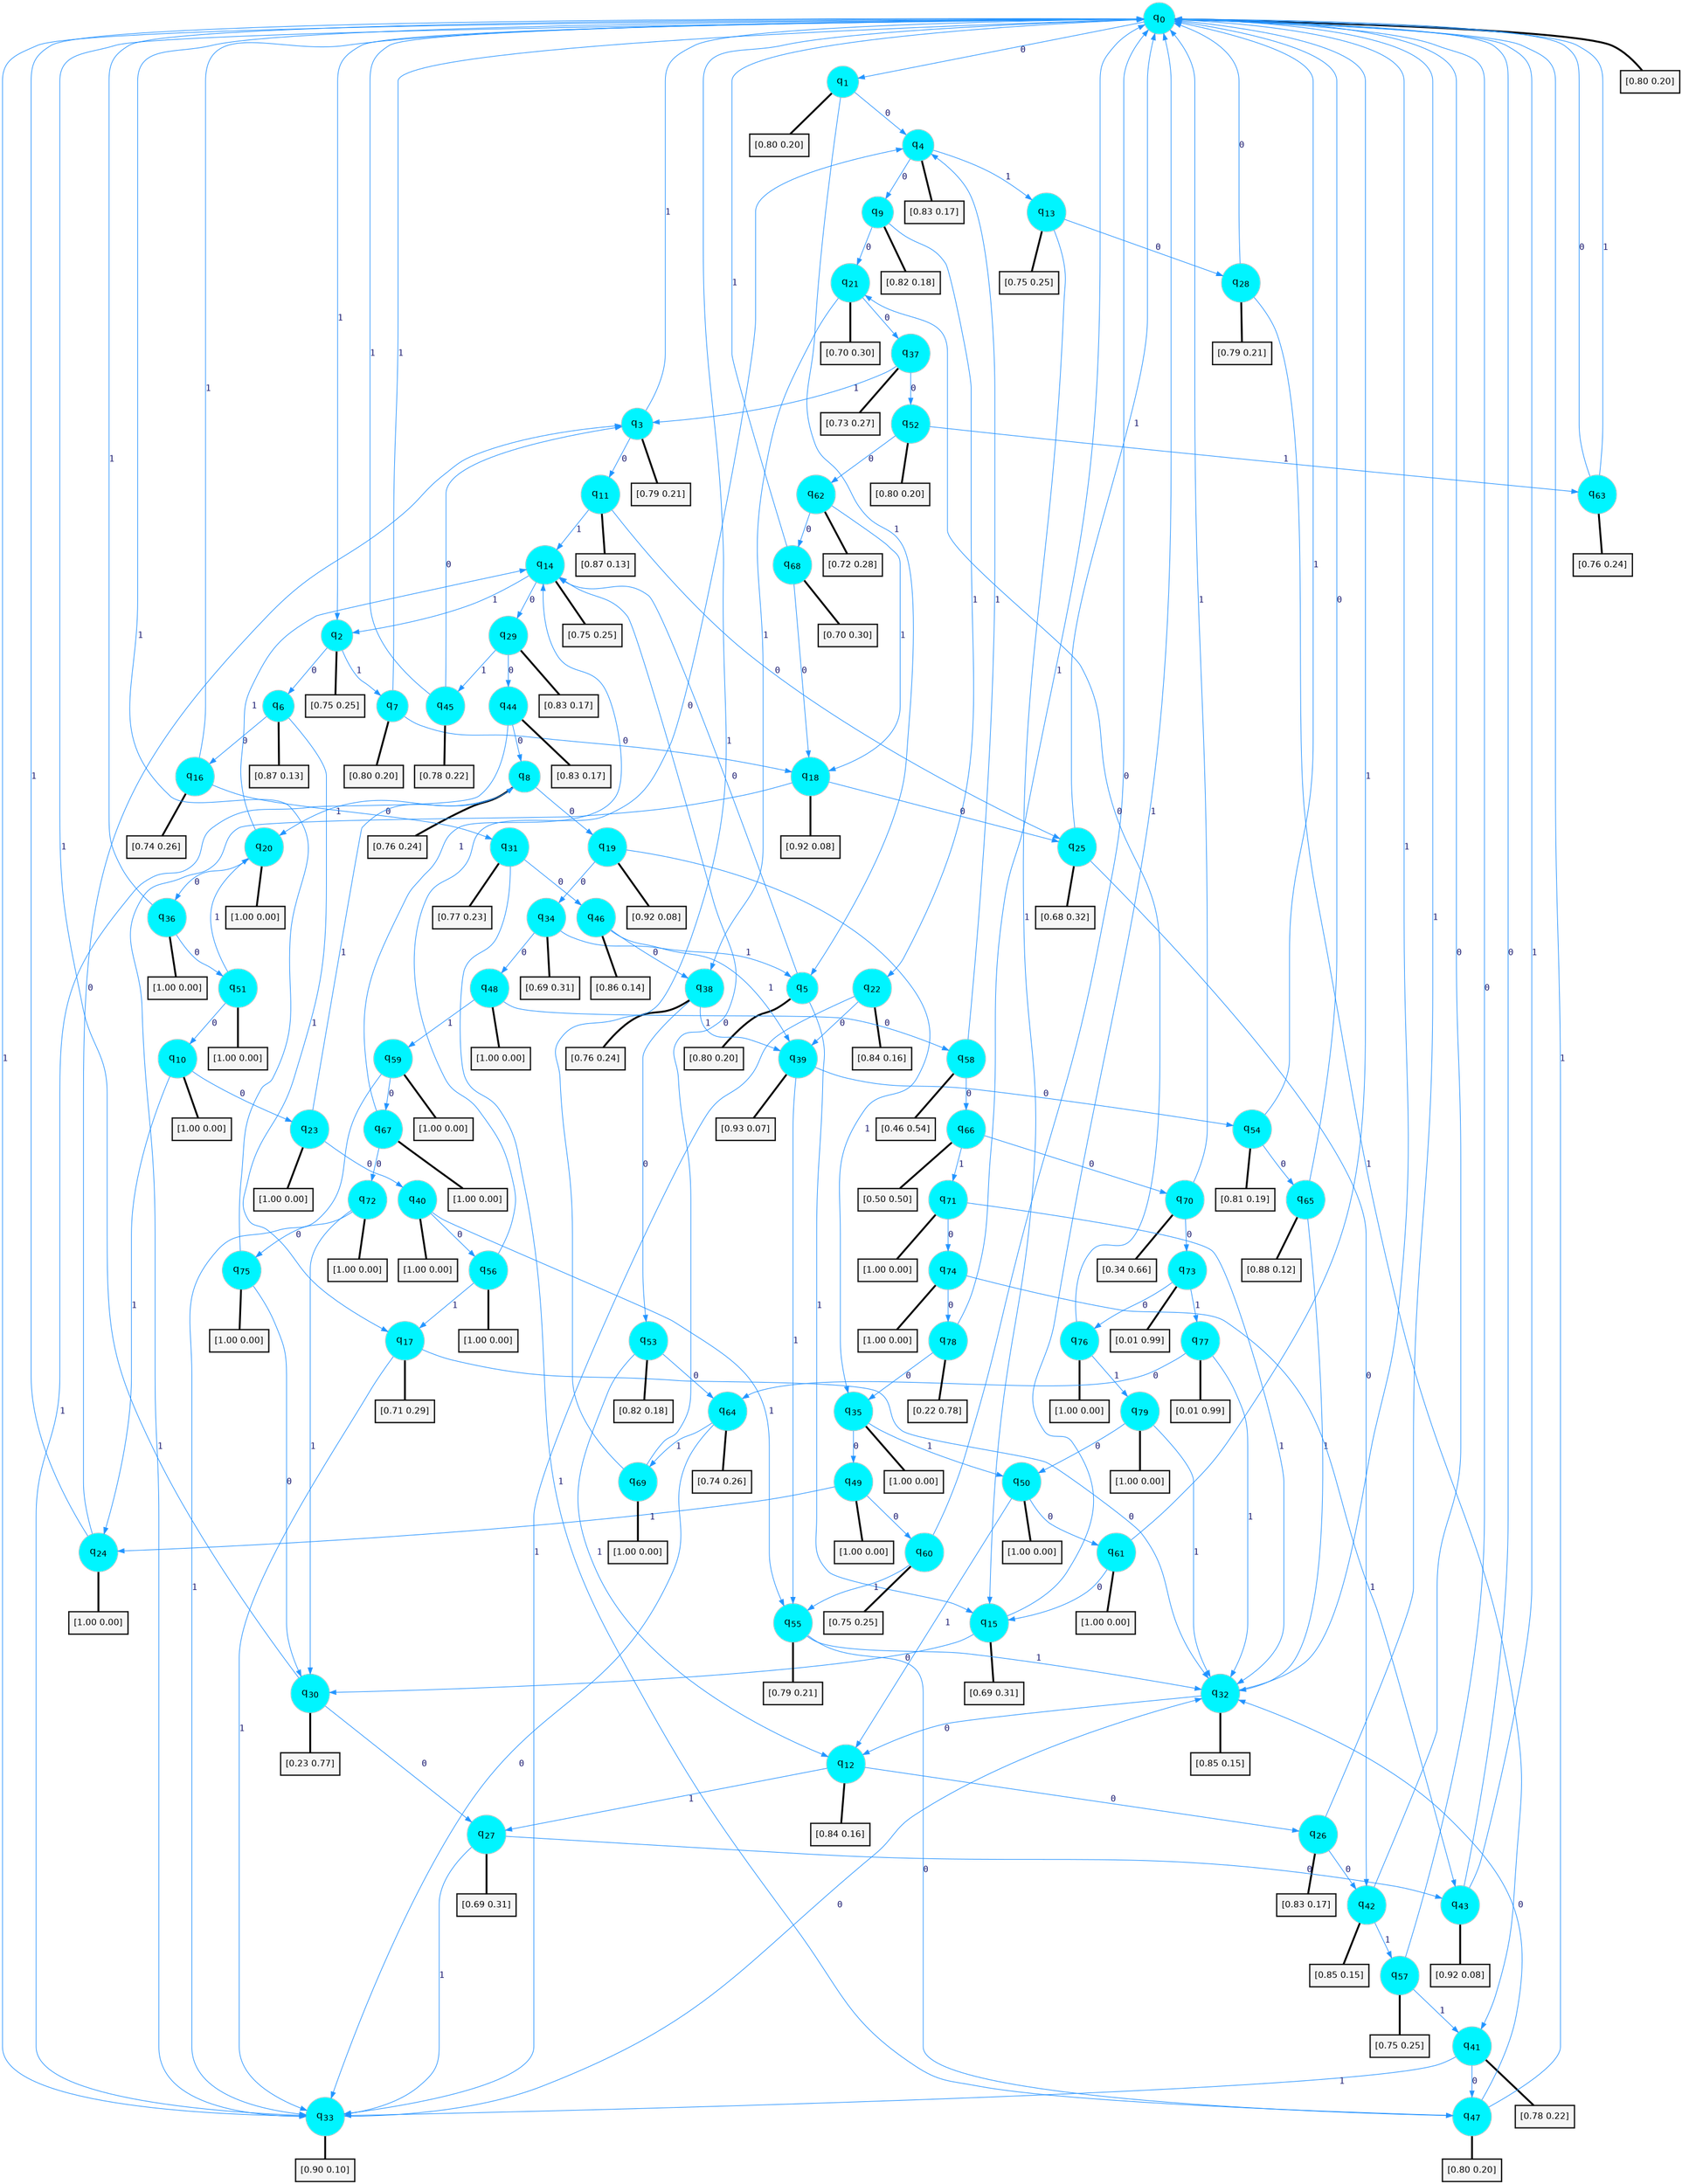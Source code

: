 digraph G {
graph [
bgcolor=transparent, dpi=300, rankdir=TD, size="40,25"];
node [
color=gray, fillcolor=turquoise1, fontcolor=black, fontname=Helvetica, fontsize=16, fontweight=bold, shape=circle, style=filled];
edge [
arrowsize=1, color=dodgerblue1, fontcolor=midnightblue, fontname=courier, fontweight=bold, penwidth=1, style=solid, weight=20];
0[label=<q<SUB>0</SUB>>];
1[label=<q<SUB>1</SUB>>];
2[label=<q<SUB>2</SUB>>];
3[label=<q<SUB>3</SUB>>];
4[label=<q<SUB>4</SUB>>];
5[label=<q<SUB>5</SUB>>];
6[label=<q<SUB>6</SUB>>];
7[label=<q<SUB>7</SUB>>];
8[label=<q<SUB>8</SUB>>];
9[label=<q<SUB>9</SUB>>];
10[label=<q<SUB>10</SUB>>];
11[label=<q<SUB>11</SUB>>];
12[label=<q<SUB>12</SUB>>];
13[label=<q<SUB>13</SUB>>];
14[label=<q<SUB>14</SUB>>];
15[label=<q<SUB>15</SUB>>];
16[label=<q<SUB>16</SUB>>];
17[label=<q<SUB>17</SUB>>];
18[label=<q<SUB>18</SUB>>];
19[label=<q<SUB>19</SUB>>];
20[label=<q<SUB>20</SUB>>];
21[label=<q<SUB>21</SUB>>];
22[label=<q<SUB>22</SUB>>];
23[label=<q<SUB>23</SUB>>];
24[label=<q<SUB>24</SUB>>];
25[label=<q<SUB>25</SUB>>];
26[label=<q<SUB>26</SUB>>];
27[label=<q<SUB>27</SUB>>];
28[label=<q<SUB>28</SUB>>];
29[label=<q<SUB>29</SUB>>];
30[label=<q<SUB>30</SUB>>];
31[label=<q<SUB>31</SUB>>];
32[label=<q<SUB>32</SUB>>];
33[label=<q<SUB>33</SUB>>];
34[label=<q<SUB>34</SUB>>];
35[label=<q<SUB>35</SUB>>];
36[label=<q<SUB>36</SUB>>];
37[label=<q<SUB>37</SUB>>];
38[label=<q<SUB>38</SUB>>];
39[label=<q<SUB>39</SUB>>];
40[label=<q<SUB>40</SUB>>];
41[label=<q<SUB>41</SUB>>];
42[label=<q<SUB>42</SUB>>];
43[label=<q<SUB>43</SUB>>];
44[label=<q<SUB>44</SUB>>];
45[label=<q<SUB>45</SUB>>];
46[label=<q<SUB>46</SUB>>];
47[label=<q<SUB>47</SUB>>];
48[label=<q<SUB>48</SUB>>];
49[label=<q<SUB>49</SUB>>];
50[label=<q<SUB>50</SUB>>];
51[label=<q<SUB>51</SUB>>];
52[label=<q<SUB>52</SUB>>];
53[label=<q<SUB>53</SUB>>];
54[label=<q<SUB>54</SUB>>];
55[label=<q<SUB>55</SUB>>];
56[label=<q<SUB>56</SUB>>];
57[label=<q<SUB>57</SUB>>];
58[label=<q<SUB>58</SUB>>];
59[label=<q<SUB>59</SUB>>];
60[label=<q<SUB>60</SUB>>];
61[label=<q<SUB>61</SUB>>];
62[label=<q<SUB>62</SUB>>];
63[label=<q<SUB>63</SUB>>];
64[label=<q<SUB>64</SUB>>];
65[label=<q<SUB>65</SUB>>];
66[label=<q<SUB>66</SUB>>];
67[label=<q<SUB>67</SUB>>];
68[label=<q<SUB>68</SUB>>];
69[label=<q<SUB>69</SUB>>];
70[label=<q<SUB>70</SUB>>];
71[label=<q<SUB>71</SUB>>];
72[label=<q<SUB>72</SUB>>];
73[label=<q<SUB>73</SUB>>];
74[label=<q<SUB>74</SUB>>];
75[label=<q<SUB>75</SUB>>];
76[label=<q<SUB>76</SUB>>];
77[label=<q<SUB>77</SUB>>];
78[label=<q<SUB>78</SUB>>];
79[label=<q<SUB>79</SUB>>];
80[label="[0.80 0.20]", shape=box,fontcolor=black, fontname=Helvetica, fontsize=14, penwidth=2, fillcolor=whitesmoke,color=black];
81[label="[0.80 0.20]", shape=box,fontcolor=black, fontname=Helvetica, fontsize=14, penwidth=2, fillcolor=whitesmoke,color=black];
82[label="[0.75 0.25]", shape=box,fontcolor=black, fontname=Helvetica, fontsize=14, penwidth=2, fillcolor=whitesmoke,color=black];
83[label="[0.79 0.21]", shape=box,fontcolor=black, fontname=Helvetica, fontsize=14, penwidth=2, fillcolor=whitesmoke,color=black];
84[label="[0.83 0.17]", shape=box,fontcolor=black, fontname=Helvetica, fontsize=14, penwidth=2, fillcolor=whitesmoke,color=black];
85[label="[0.80 0.20]", shape=box,fontcolor=black, fontname=Helvetica, fontsize=14, penwidth=2, fillcolor=whitesmoke,color=black];
86[label="[0.87 0.13]", shape=box,fontcolor=black, fontname=Helvetica, fontsize=14, penwidth=2, fillcolor=whitesmoke,color=black];
87[label="[0.80 0.20]", shape=box,fontcolor=black, fontname=Helvetica, fontsize=14, penwidth=2, fillcolor=whitesmoke,color=black];
88[label="[0.76 0.24]", shape=box,fontcolor=black, fontname=Helvetica, fontsize=14, penwidth=2, fillcolor=whitesmoke,color=black];
89[label="[0.82 0.18]", shape=box,fontcolor=black, fontname=Helvetica, fontsize=14, penwidth=2, fillcolor=whitesmoke,color=black];
90[label="[1.00 0.00]", shape=box,fontcolor=black, fontname=Helvetica, fontsize=14, penwidth=2, fillcolor=whitesmoke,color=black];
91[label="[0.87 0.13]", shape=box,fontcolor=black, fontname=Helvetica, fontsize=14, penwidth=2, fillcolor=whitesmoke,color=black];
92[label="[0.84 0.16]", shape=box,fontcolor=black, fontname=Helvetica, fontsize=14, penwidth=2, fillcolor=whitesmoke,color=black];
93[label="[0.75 0.25]", shape=box,fontcolor=black, fontname=Helvetica, fontsize=14, penwidth=2, fillcolor=whitesmoke,color=black];
94[label="[0.75 0.25]", shape=box,fontcolor=black, fontname=Helvetica, fontsize=14, penwidth=2, fillcolor=whitesmoke,color=black];
95[label="[0.69 0.31]", shape=box,fontcolor=black, fontname=Helvetica, fontsize=14, penwidth=2, fillcolor=whitesmoke,color=black];
96[label="[0.74 0.26]", shape=box,fontcolor=black, fontname=Helvetica, fontsize=14, penwidth=2, fillcolor=whitesmoke,color=black];
97[label="[0.71 0.29]", shape=box,fontcolor=black, fontname=Helvetica, fontsize=14, penwidth=2, fillcolor=whitesmoke,color=black];
98[label="[0.92 0.08]", shape=box,fontcolor=black, fontname=Helvetica, fontsize=14, penwidth=2, fillcolor=whitesmoke,color=black];
99[label="[0.92 0.08]", shape=box,fontcolor=black, fontname=Helvetica, fontsize=14, penwidth=2, fillcolor=whitesmoke,color=black];
100[label="[1.00 0.00]", shape=box,fontcolor=black, fontname=Helvetica, fontsize=14, penwidth=2, fillcolor=whitesmoke,color=black];
101[label="[0.70 0.30]", shape=box,fontcolor=black, fontname=Helvetica, fontsize=14, penwidth=2, fillcolor=whitesmoke,color=black];
102[label="[0.84 0.16]", shape=box,fontcolor=black, fontname=Helvetica, fontsize=14, penwidth=2, fillcolor=whitesmoke,color=black];
103[label="[1.00 0.00]", shape=box,fontcolor=black, fontname=Helvetica, fontsize=14, penwidth=2, fillcolor=whitesmoke,color=black];
104[label="[1.00 0.00]", shape=box,fontcolor=black, fontname=Helvetica, fontsize=14, penwidth=2, fillcolor=whitesmoke,color=black];
105[label="[0.68 0.32]", shape=box,fontcolor=black, fontname=Helvetica, fontsize=14, penwidth=2, fillcolor=whitesmoke,color=black];
106[label="[0.83 0.17]", shape=box,fontcolor=black, fontname=Helvetica, fontsize=14, penwidth=2, fillcolor=whitesmoke,color=black];
107[label="[0.69 0.31]", shape=box,fontcolor=black, fontname=Helvetica, fontsize=14, penwidth=2, fillcolor=whitesmoke,color=black];
108[label="[0.79 0.21]", shape=box,fontcolor=black, fontname=Helvetica, fontsize=14, penwidth=2, fillcolor=whitesmoke,color=black];
109[label="[0.83 0.17]", shape=box,fontcolor=black, fontname=Helvetica, fontsize=14, penwidth=2, fillcolor=whitesmoke,color=black];
110[label="[0.23 0.77]", shape=box,fontcolor=black, fontname=Helvetica, fontsize=14, penwidth=2, fillcolor=whitesmoke,color=black];
111[label="[0.77 0.23]", shape=box,fontcolor=black, fontname=Helvetica, fontsize=14, penwidth=2, fillcolor=whitesmoke,color=black];
112[label="[0.85 0.15]", shape=box,fontcolor=black, fontname=Helvetica, fontsize=14, penwidth=2, fillcolor=whitesmoke,color=black];
113[label="[0.90 0.10]", shape=box,fontcolor=black, fontname=Helvetica, fontsize=14, penwidth=2, fillcolor=whitesmoke,color=black];
114[label="[0.69 0.31]", shape=box,fontcolor=black, fontname=Helvetica, fontsize=14, penwidth=2, fillcolor=whitesmoke,color=black];
115[label="[1.00 0.00]", shape=box,fontcolor=black, fontname=Helvetica, fontsize=14, penwidth=2, fillcolor=whitesmoke,color=black];
116[label="[1.00 0.00]", shape=box,fontcolor=black, fontname=Helvetica, fontsize=14, penwidth=2, fillcolor=whitesmoke,color=black];
117[label="[0.73 0.27]", shape=box,fontcolor=black, fontname=Helvetica, fontsize=14, penwidth=2, fillcolor=whitesmoke,color=black];
118[label="[0.76 0.24]", shape=box,fontcolor=black, fontname=Helvetica, fontsize=14, penwidth=2, fillcolor=whitesmoke,color=black];
119[label="[0.93 0.07]", shape=box,fontcolor=black, fontname=Helvetica, fontsize=14, penwidth=2, fillcolor=whitesmoke,color=black];
120[label="[1.00 0.00]", shape=box,fontcolor=black, fontname=Helvetica, fontsize=14, penwidth=2, fillcolor=whitesmoke,color=black];
121[label="[0.78 0.22]", shape=box,fontcolor=black, fontname=Helvetica, fontsize=14, penwidth=2, fillcolor=whitesmoke,color=black];
122[label="[0.85 0.15]", shape=box,fontcolor=black, fontname=Helvetica, fontsize=14, penwidth=2, fillcolor=whitesmoke,color=black];
123[label="[0.92 0.08]", shape=box,fontcolor=black, fontname=Helvetica, fontsize=14, penwidth=2, fillcolor=whitesmoke,color=black];
124[label="[0.83 0.17]", shape=box,fontcolor=black, fontname=Helvetica, fontsize=14, penwidth=2, fillcolor=whitesmoke,color=black];
125[label="[0.78 0.22]", shape=box,fontcolor=black, fontname=Helvetica, fontsize=14, penwidth=2, fillcolor=whitesmoke,color=black];
126[label="[0.86 0.14]", shape=box,fontcolor=black, fontname=Helvetica, fontsize=14, penwidth=2, fillcolor=whitesmoke,color=black];
127[label="[0.80 0.20]", shape=box,fontcolor=black, fontname=Helvetica, fontsize=14, penwidth=2, fillcolor=whitesmoke,color=black];
128[label="[1.00 0.00]", shape=box,fontcolor=black, fontname=Helvetica, fontsize=14, penwidth=2, fillcolor=whitesmoke,color=black];
129[label="[1.00 0.00]", shape=box,fontcolor=black, fontname=Helvetica, fontsize=14, penwidth=2, fillcolor=whitesmoke,color=black];
130[label="[1.00 0.00]", shape=box,fontcolor=black, fontname=Helvetica, fontsize=14, penwidth=2, fillcolor=whitesmoke,color=black];
131[label="[1.00 0.00]", shape=box,fontcolor=black, fontname=Helvetica, fontsize=14, penwidth=2, fillcolor=whitesmoke,color=black];
132[label="[0.80 0.20]", shape=box,fontcolor=black, fontname=Helvetica, fontsize=14, penwidth=2, fillcolor=whitesmoke,color=black];
133[label="[0.82 0.18]", shape=box,fontcolor=black, fontname=Helvetica, fontsize=14, penwidth=2, fillcolor=whitesmoke,color=black];
134[label="[0.81 0.19]", shape=box,fontcolor=black, fontname=Helvetica, fontsize=14, penwidth=2, fillcolor=whitesmoke,color=black];
135[label="[0.79 0.21]", shape=box,fontcolor=black, fontname=Helvetica, fontsize=14, penwidth=2, fillcolor=whitesmoke,color=black];
136[label="[1.00 0.00]", shape=box,fontcolor=black, fontname=Helvetica, fontsize=14, penwidth=2, fillcolor=whitesmoke,color=black];
137[label="[0.75 0.25]", shape=box,fontcolor=black, fontname=Helvetica, fontsize=14, penwidth=2, fillcolor=whitesmoke,color=black];
138[label="[0.46 0.54]", shape=box,fontcolor=black, fontname=Helvetica, fontsize=14, penwidth=2, fillcolor=whitesmoke,color=black];
139[label="[1.00 0.00]", shape=box,fontcolor=black, fontname=Helvetica, fontsize=14, penwidth=2, fillcolor=whitesmoke,color=black];
140[label="[0.75 0.25]", shape=box,fontcolor=black, fontname=Helvetica, fontsize=14, penwidth=2, fillcolor=whitesmoke,color=black];
141[label="[1.00 0.00]", shape=box,fontcolor=black, fontname=Helvetica, fontsize=14, penwidth=2, fillcolor=whitesmoke,color=black];
142[label="[0.72 0.28]", shape=box,fontcolor=black, fontname=Helvetica, fontsize=14, penwidth=2, fillcolor=whitesmoke,color=black];
143[label="[0.76 0.24]", shape=box,fontcolor=black, fontname=Helvetica, fontsize=14, penwidth=2, fillcolor=whitesmoke,color=black];
144[label="[0.74 0.26]", shape=box,fontcolor=black, fontname=Helvetica, fontsize=14, penwidth=2, fillcolor=whitesmoke,color=black];
145[label="[0.88 0.12]", shape=box,fontcolor=black, fontname=Helvetica, fontsize=14, penwidth=2, fillcolor=whitesmoke,color=black];
146[label="[0.50 0.50]", shape=box,fontcolor=black, fontname=Helvetica, fontsize=14, penwidth=2, fillcolor=whitesmoke,color=black];
147[label="[1.00 0.00]", shape=box,fontcolor=black, fontname=Helvetica, fontsize=14, penwidth=2, fillcolor=whitesmoke,color=black];
148[label="[0.70 0.30]", shape=box,fontcolor=black, fontname=Helvetica, fontsize=14, penwidth=2, fillcolor=whitesmoke,color=black];
149[label="[1.00 0.00]", shape=box,fontcolor=black, fontname=Helvetica, fontsize=14, penwidth=2, fillcolor=whitesmoke,color=black];
150[label="[0.34 0.66]", shape=box,fontcolor=black, fontname=Helvetica, fontsize=14, penwidth=2, fillcolor=whitesmoke,color=black];
151[label="[1.00 0.00]", shape=box,fontcolor=black, fontname=Helvetica, fontsize=14, penwidth=2, fillcolor=whitesmoke,color=black];
152[label="[1.00 0.00]", shape=box,fontcolor=black, fontname=Helvetica, fontsize=14, penwidth=2, fillcolor=whitesmoke,color=black];
153[label="[0.01 0.99]", shape=box,fontcolor=black, fontname=Helvetica, fontsize=14, penwidth=2, fillcolor=whitesmoke,color=black];
154[label="[1.00 0.00]", shape=box,fontcolor=black, fontname=Helvetica, fontsize=14, penwidth=2, fillcolor=whitesmoke,color=black];
155[label="[1.00 0.00]", shape=box,fontcolor=black, fontname=Helvetica, fontsize=14, penwidth=2, fillcolor=whitesmoke,color=black];
156[label="[1.00 0.00]", shape=box,fontcolor=black, fontname=Helvetica, fontsize=14, penwidth=2, fillcolor=whitesmoke,color=black];
157[label="[0.01 0.99]", shape=box,fontcolor=black, fontname=Helvetica, fontsize=14, penwidth=2, fillcolor=whitesmoke,color=black];
158[label="[0.22 0.78]", shape=box,fontcolor=black, fontname=Helvetica, fontsize=14, penwidth=2, fillcolor=whitesmoke,color=black];
159[label="[1.00 0.00]", shape=box,fontcolor=black, fontname=Helvetica, fontsize=14, penwidth=2, fillcolor=whitesmoke,color=black];
0->1 [label=0];
0->2 [label=1];
0->80 [arrowhead=none, penwidth=3,color=black];
1->4 [label=0];
1->5 [label=1];
1->81 [arrowhead=none, penwidth=3,color=black];
2->6 [label=0];
2->7 [label=1];
2->82 [arrowhead=none, penwidth=3,color=black];
3->11 [label=0];
3->0 [label=1];
3->83 [arrowhead=none, penwidth=3,color=black];
4->9 [label=0];
4->13 [label=1];
4->84 [arrowhead=none, penwidth=3,color=black];
5->14 [label=0];
5->15 [label=1];
5->85 [arrowhead=none, penwidth=3,color=black];
6->16 [label=0];
6->17 [label=1];
6->86 [arrowhead=none, penwidth=3,color=black];
7->18 [label=0];
7->0 [label=1];
7->87 [arrowhead=none, penwidth=3,color=black];
8->19 [label=0];
8->20 [label=1];
8->88 [arrowhead=none, penwidth=3,color=black];
9->21 [label=0];
9->22 [label=1];
9->89 [arrowhead=none, penwidth=3,color=black];
10->23 [label=0];
10->24 [label=1];
10->90 [arrowhead=none, penwidth=3,color=black];
11->25 [label=0];
11->14 [label=1];
11->91 [arrowhead=none, penwidth=3,color=black];
12->26 [label=0];
12->27 [label=1];
12->92 [arrowhead=none, penwidth=3,color=black];
13->28 [label=0];
13->15 [label=1];
13->93 [arrowhead=none, penwidth=3,color=black];
14->29 [label=0];
14->2 [label=1];
14->94 [arrowhead=none, penwidth=3,color=black];
15->30 [label=0];
15->0 [label=1];
15->95 [arrowhead=none, penwidth=3,color=black];
16->31 [label=0];
16->0 [label=1];
16->96 [arrowhead=none, penwidth=3,color=black];
17->32 [label=0];
17->33 [label=1];
17->97 [arrowhead=none, penwidth=3,color=black];
18->25 [label=0];
18->33 [label=1];
18->98 [arrowhead=none, penwidth=3,color=black];
19->34 [label=0];
19->35 [label=1];
19->99 [arrowhead=none, penwidth=3,color=black];
20->36 [label=0];
20->14 [label=1];
20->100 [arrowhead=none, penwidth=3,color=black];
21->37 [label=0];
21->38 [label=1];
21->101 [arrowhead=none, penwidth=3,color=black];
22->39 [label=0];
22->33 [label=1];
22->102 [arrowhead=none, penwidth=3,color=black];
23->40 [label=0];
23->8 [label=1];
23->103 [arrowhead=none, penwidth=3,color=black];
24->3 [label=0];
24->0 [label=1];
24->104 [arrowhead=none, penwidth=3,color=black];
25->42 [label=0];
25->0 [label=1];
25->105 [arrowhead=none, penwidth=3,color=black];
26->42 [label=0];
26->0 [label=1];
26->106 [arrowhead=none, penwidth=3,color=black];
27->43 [label=0];
27->33 [label=1];
27->107 [arrowhead=none, penwidth=3,color=black];
28->0 [label=0];
28->41 [label=1];
28->108 [arrowhead=none, penwidth=3,color=black];
29->44 [label=0];
29->45 [label=1];
29->109 [arrowhead=none, penwidth=3,color=black];
30->27 [label=0];
30->0 [label=1];
30->110 [arrowhead=none, penwidth=3,color=black];
31->46 [label=0];
31->47 [label=1];
31->111 [arrowhead=none, penwidth=3,color=black];
32->12 [label=0];
32->0 [label=1];
32->112 [arrowhead=none, penwidth=3,color=black];
33->32 [label=0];
33->0 [label=1];
33->113 [arrowhead=none, penwidth=3,color=black];
34->48 [label=0];
34->5 [label=1];
34->114 [arrowhead=none, penwidth=3,color=black];
35->49 [label=0];
35->50 [label=1];
35->115 [arrowhead=none, penwidth=3,color=black];
36->51 [label=0];
36->0 [label=1];
36->116 [arrowhead=none, penwidth=3,color=black];
37->52 [label=0];
37->3 [label=1];
37->117 [arrowhead=none, penwidth=3,color=black];
38->53 [label=0];
38->39 [label=1];
38->118 [arrowhead=none, penwidth=3,color=black];
39->54 [label=0];
39->55 [label=1];
39->119 [arrowhead=none, penwidth=3,color=black];
40->56 [label=0];
40->55 [label=1];
40->120 [arrowhead=none, penwidth=3,color=black];
41->47 [label=0];
41->33 [label=1];
41->121 [arrowhead=none, penwidth=3,color=black];
42->0 [label=0];
42->57 [label=1];
42->122 [arrowhead=none, penwidth=3,color=black];
43->0 [label=0];
43->0 [label=1];
43->123 [arrowhead=none, penwidth=3,color=black];
44->8 [label=0];
44->33 [label=1];
44->124 [arrowhead=none, penwidth=3,color=black];
45->3 [label=0];
45->0 [label=1];
45->125 [arrowhead=none, penwidth=3,color=black];
46->38 [label=0];
46->39 [label=1];
46->126 [arrowhead=none, penwidth=3,color=black];
47->32 [label=0];
47->0 [label=1];
47->127 [arrowhead=none, penwidth=3,color=black];
48->58 [label=0];
48->59 [label=1];
48->128 [arrowhead=none, penwidth=3,color=black];
49->60 [label=0];
49->24 [label=1];
49->129 [arrowhead=none, penwidth=3,color=black];
50->61 [label=0];
50->12 [label=1];
50->130 [arrowhead=none, penwidth=3,color=black];
51->10 [label=0];
51->20 [label=1];
51->131 [arrowhead=none, penwidth=3,color=black];
52->62 [label=0];
52->63 [label=1];
52->132 [arrowhead=none, penwidth=3,color=black];
53->64 [label=0];
53->12 [label=1];
53->133 [arrowhead=none, penwidth=3,color=black];
54->65 [label=0];
54->0 [label=1];
54->134 [arrowhead=none, penwidth=3,color=black];
55->47 [label=0];
55->32 [label=1];
55->135 [arrowhead=none, penwidth=3,color=black];
56->4 [label=0];
56->17 [label=1];
56->136 [arrowhead=none, penwidth=3,color=black];
57->0 [label=0];
57->41 [label=1];
57->137 [arrowhead=none, penwidth=3,color=black];
58->66 [label=0];
58->4 [label=1];
58->138 [arrowhead=none, penwidth=3,color=black];
59->67 [label=0];
59->33 [label=1];
59->139 [arrowhead=none, penwidth=3,color=black];
60->0 [label=0];
60->55 [label=1];
60->140 [arrowhead=none, penwidth=3,color=black];
61->15 [label=0];
61->0 [label=1];
61->141 [arrowhead=none, penwidth=3,color=black];
62->68 [label=0];
62->18 [label=1];
62->142 [arrowhead=none, penwidth=3,color=black];
63->0 [label=0];
63->0 [label=1];
63->143 [arrowhead=none, penwidth=3,color=black];
64->33 [label=0];
64->69 [label=1];
64->144 [arrowhead=none, penwidth=3,color=black];
65->0 [label=0];
65->32 [label=1];
65->145 [arrowhead=none, penwidth=3,color=black];
66->70 [label=0];
66->71 [label=1];
66->146 [arrowhead=none, penwidth=3,color=black];
67->72 [label=0];
67->14 [label=1];
67->147 [arrowhead=none, penwidth=3,color=black];
68->18 [label=0];
68->0 [label=1];
68->148 [arrowhead=none, penwidth=3,color=black];
69->14 [label=0];
69->0 [label=1];
69->149 [arrowhead=none, penwidth=3,color=black];
70->73 [label=0];
70->0 [label=1];
70->150 [arrowhead=none, penwidth=3,color=black];
71->74 [label=0];
71->32 [label=1];
71->151 [arrowhead=none, penwidth=3,color=black];
72->75 [label=0];
72->30 [label=1];
72->152 [arrowhead=none, penwidth=3,color=black];
73->76 [label=0];
73->77 [label=1];
73->153 [arrowhead=none, penwidth=3,color=black];
74->78 [label=0];
74->43 [label=1];
74->154 [arrowhead=none, penwidth=3,color=black];
75->30 [label=0];
75->0 [label=1];
75->155 [arrowhead=none, penwidth=3,color=black];
76->21 [label=0];
76->79 [label=1];
76->156 [arrowhead=none, penwidth=3,color=black];
77->64 [label=0];
77->32 [label=1];
77->157 [arrowhead=none, penwidth=3,color=black];
78->35 [label=0];
78->0 [label=1];
78->158 [arrowhead=none, penwidth=3,color=black];
79->50 [label=0];
79->32 [label=1];
79->159 [arrowhead=none, penwidth=3,color=black];
}
